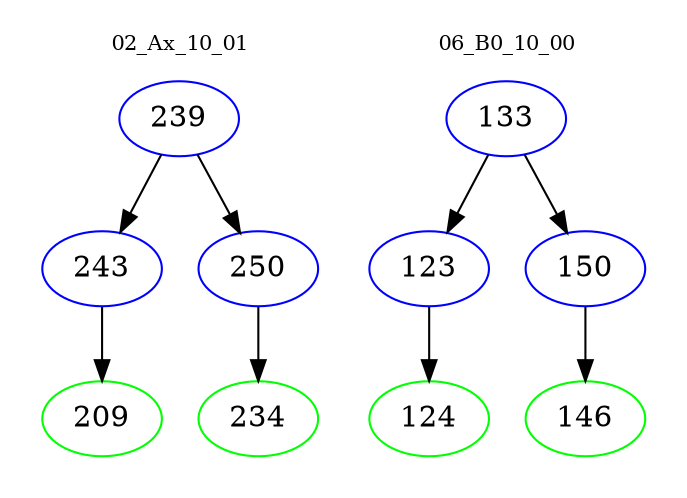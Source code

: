 digraph{
subgraph cluster_0 {
color = white
label = "02_Ax_10_01";
fontsize=10;
T0_239 [label="239", color="blue"]
T0_239 -> T0_243 [color="black"]
T0_243 [label="243", color="blue"]
T0_243 -> T0_209 [color="black"]
T0_209 [label="209", color="green"]
T0_239 -> T0_250 [color="black"]
T0_250 [label="250", color="blue"]
T0_250 -> T0_234 [color="black"]
T0_234 [label="234", color="green"]
}
subgraph cluster_1 {
color = white
label = "06_B0_10_00";
fontsize=10;
T1_133 [label="133", color="blue"]
T1_133 -> T1_123 [color="black"]
T1_123 [label="123", color="blue"]
T1_123 -> T1_124 [color="black"]
T1_124 [label="124", color="green"]
T1_133 -> T1_150 [color="black"]
T1_150 [label="150", color="blue"]
T1_150 -> T1_146 [color="black"]
T1_146 [label="146", color="green"]
}
}
